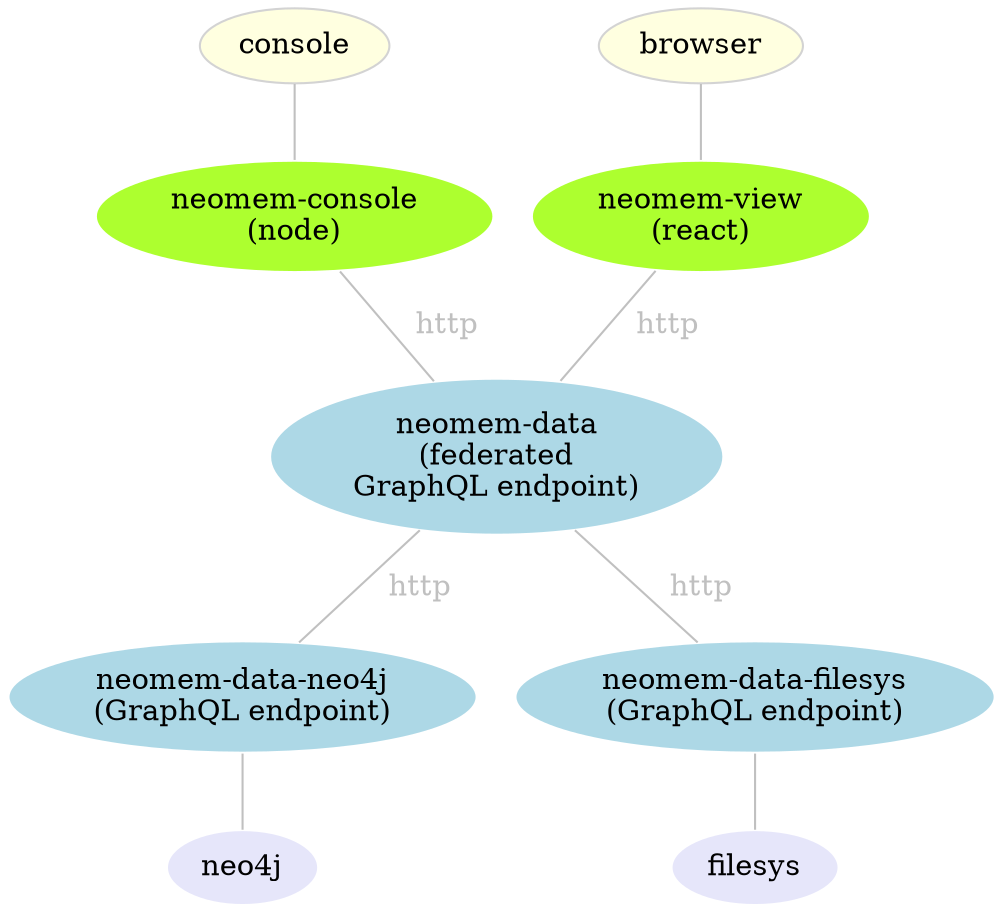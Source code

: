 graph "neomem" {

  // styles
  // rankdir=LR; // left-to-right
  node [ color=white; fillcolor=lightblue; style=filled ]; // default
  edge [ color=gray, fontcolor=gray ]; // default

  // nodes
  console [ fillcolor=lightyellow; color=lightgray ];
  browser [ fillcolor=lightyellow; color=lightgray ];
  neomemView [ label="neomem-view\n(react)"; fillcolor=greenyellow ];
  neomemConsole [label="neomem-console\n(node)"; fillcolor=greenyellow ];
  neomemData [label="neomem-data\n(federated\nGraphQL endpoint)"];
  neomemDataNeo4j [label="neomem-data-neo4j\n(GraphQL endpoint)"];
  neomemDataFilesys [label="neomem-data-filesys\n(GraphQL endpoint)"];
  neo4j [ fillcolor=lavender ];
  filesys [ fillcolor=lavender ];

  // edges
  browser -- neomemView;
  console -- neomemConsole;
  neomemView -- neomemData [ label="  http" ];
  neomemConsole -- neomemData [ label="  http" ];
  neomemData -- neomemDataNeo4j [ label="  http" ];
  neomemData -- neomemDataFilesys [  label="  http" ];
  neomemDataNeo4j -- neo4j;
  neomemDataFilesys -- filesys;
}
